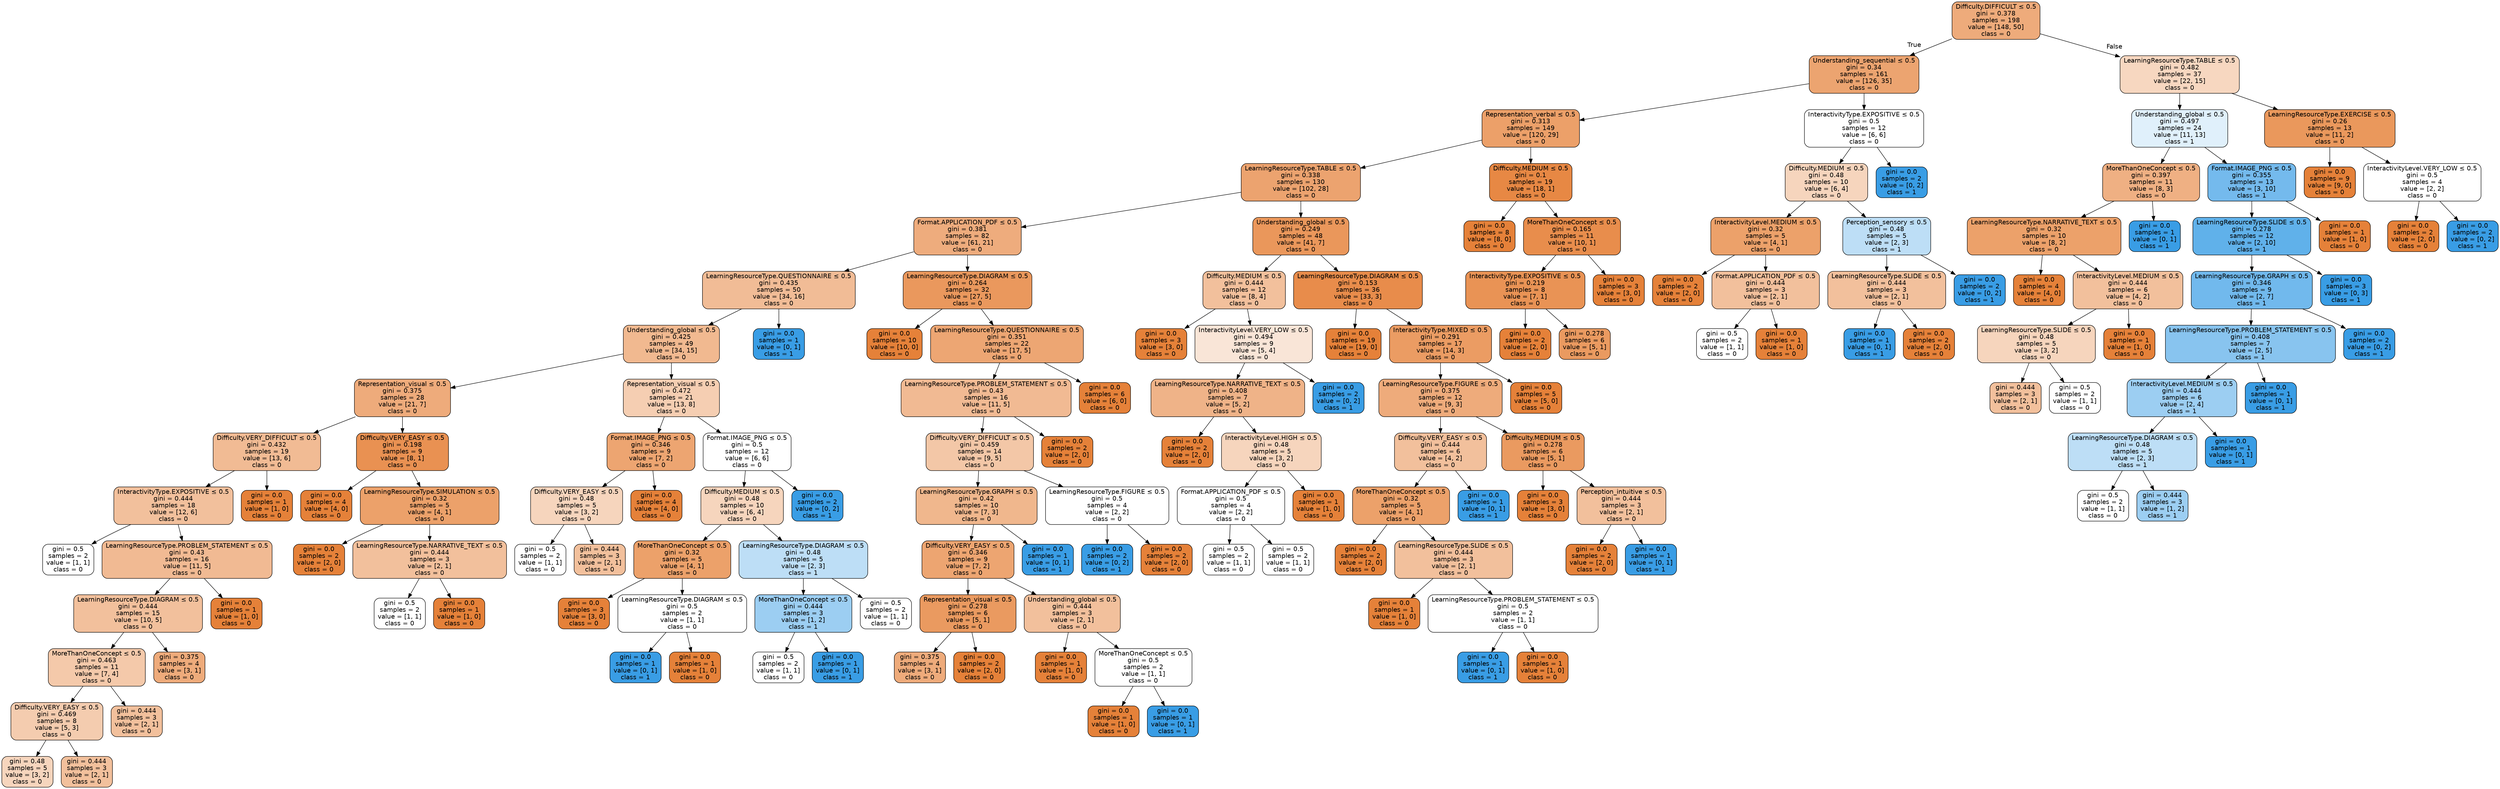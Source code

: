 digraph Tree {
node [shape=box, style="filled, rounded", color="black", fontname=helvetica] ;
edge [fontname=helvetica] ;
0 [label=<Difficulty.DIFFICULT &le; 0.5<br/>gini = 0.378<br/>samples = 198<br/>value = [148, 50]<br/>class = 0>, fillcolor="#e58139a9"] ;
1 [label=<Understanding_sequential &le; 0.5<br/>gini = 0.34<br/>samples = 161<br/>value = [126, 35]<br/>class = 0>, fillcolor="#e58139b8"] ;
0 -> 1 [labeldistance=2.5, labelangle=45, headlabel="True"] ;
2 [label=<Representation_verbal &le; 0.5<br/>gini = 0.313<br/>samples = 149<br/>value = [120, 29]<br/>class = 0>, fillcolor="#e58139c1"] ;
1 -> 2 ;
3 [label=<LearningResourceType.TABLE &le; 0.5<br/>gini = 0.338<br/>samples = 130<br/>value = [102, 28]<br/>class = 0>, fillcolor="#e58139b9"] ;
2 -> 3 ;
4 [label=<Format.APPLICATION_PDF &le; 0.5<br/>gini = 0.381<br/>samples = 82<br/>value = [61, 21]<br/>class = 0>, fillcolor="#e58139a7"] ;
3 -> 4 ;
5 [label=<LearningResourceType.QUESTIONNAIRE &le; 0.5<br/>gini = 0.435<br/>samples = 50<br/>value = [34, 16]<br/>class = 0>, fillcolor="#e5813987"] ;
4 -> 5 ;
6 [label=<Understanding_global &le; 0.5<br/>gini = 0.425<br/>samples = 49<br/>value = [34, 15]<br/>class = 0>, fillcolor="#e581398e"] ;
5 -> 6 ;
7 [label=<Representation_visual &le; 0.5<br/>gini = 0.375<br/>samples = 28<br/>value = [21, 7]<br/>class = 0>, fillcolor="#e58139aa"] ;
6 -> 7 ;
8 [label=<Difficulty.VERY_DIFFICULT &le; 0.5<br/>gini = 0.432<br/>samples = 19<br/>value = [13, 6]<br/>class = 0>, fillcolor="#e5813989"] ;
7 -> 8 ;
9 [label=<InteractivityType.EXPOSITIVE &le; 0.5<br/>gini = 0.444<br/>samples = 18<br/>value = [12, 6]<br/>class = 0>, fillcolor="#e581397f"] ;
8 -> 9 ;
10 [label=<gini = 0.5<br/>samples = 2<br/>value = [1, 1]<br/>class = 0>, fillcolor="#e5813900"] ;
9 -> 10 ;
11 [label=<LearningResourceType.PROBLEM_STATEMENT &le; 0.5<br/>gini = 0.43<br/>samples = 16<br/>value = [11, 5]<br/>class = 0>, fillcolor="#e581398b"] ;
9 -> 11 ;
12 [label=<LearningResourceType.DIAGRAM &le; 0.5<br/>gini = 0.444<br/>samples = 15<br/>value = [10, 5]<br/>class = 0>, fillcolor="#e581397f"] ;
11 -> 12 ;
13 [label=<MoreThanOneConcept &le; 0.5<br/>gini = 0.463<br/>samples = 11<br/>value = [7, 4]<br/>class = 0>, fillcolor="#e581396d"] ;
12 -> 13 ;
14 [label=<Difficulty.VERY_EASY &le; 0.5<br/>gini = 0.469<br/>samples = 8<br/>value = [5, 3]<br/>class = 0>, fillcolor="#e5813966"] ;
13 -> 14 ;
15 [label=<gini = 0.48<br/>samples = 5<br/>value = [3, 2]<br/>class = 0>, fillcolor="#e5813955"] ;
14 -> 15 ;
16 [label=<gini = 0.444<br/>samples = 3<br/>value = [2, 1]<br/>class = 0>, fillcolor="#e581397f"] ;
14 -> 16 ;
17 [label=<gini = 0.444<br/>samples = 3<br/>value = [2, 1]<br/>class = 0>, fillcolor="#e581397f"] ;
13 -> 17 ;
18 [label=<gini = 0.375<br/>samples = 4<br/>value = [3, 1]<br/>class = 0>, fillcolor="#e58139aa"] ;
12 -> 18 ;
19 [label=<gini = 0.0<br/>samples = 1<br/>value = [1, 0]<br/>class = 0>, fillcolor="#e58139ff"] ;
11 -> 19 ;
20 [label=<gini = 0.0<br/>samples = 1<br/>value = [1, 0]<br/>class = 0>, fillcolor="#e58139ff"] ;
8 -> 20 ;
21 [label=<Difficulty.VERY_EASY &le; 0.5<br/>gini = 0.198<br/>samples = 9<br/>value = [8, 1]<br/>class = 0>, fillcolor="#e58139df"] ;
7 -> 21 ;
22 [label=<gini = 0.0<br/>samples = 4<br/>value = [4, 0]<br/>class = 0>, fillcolor="#e58139ff"] ;
21 -> 22 ;
23 [label=<LearningResourceType.SIMULATION &le; 0.5<br/>gini = 0.32<br/>samples = 5<br/>value = [4, 1]<br/>class = 0>, fillcolor="#e58139bf"] ;
21 -> 23 ;
24 [label=<gini = 0.0<br/>samples = 2<br/>value = [2, 0]<br/>class = 0>, fillcolor="#e58139ff"] ;
23 -> 24 ;
25 [label=<LearningResourceType.NARRATIVE_TEXT &le; 0.5<br/>gini = 0.444<br/>samples = 3<br/>value = [2, 1]<br/>class = 0>, fillcolor="#e581397f"] ;
23 -> 25 ;
26 [label=<gini = 0.5<br/>samples = 2<br/>value = [1, 1]<br/>class = 0>, fillcolor="#e5813900"] ;
25 -> 26 ;
27 [label=<gini = 0.0<br/>samples = 1<br/>value = [1, 0]<br/>class = 0>, fillcolor="#e58139ff"] ;
25 -> 27 ;
28 [label=<Representation_visual &le; 0.5<br/>gini = 0.472<br/>samples = 21<br/>value = [13, 8]<br/>class = 0>, fillcolor="#e5813962"] ;
6 -> 28 ;
29 [label=<Format.IMAGE_PNG &le; 0.5<br/>gini = 0.346<br/>samples = 9<br/>value = [7, 2]<br/>class = 0>, fillcolor="#e58139b6"] ;
28 -> 29 ;
30 [label=<Difficulty.VERY_EASY &le; 0.5<br/>gini = 0.48<br/>samples = 5<br/>value = [3, 2]<br/>class = 0>, fillcolor="#e5813955"] ;
29 -> 30 ;
31 [label=<gini = 0.5<br/>samples = 2<br/>value = [1, 1]<br/>class = 0>, fillcolor="#e5813900"] ;
30 -> 31 ;
32 [label=<gini = 0.444<br/>samples = 3<br/>value = [2, 1]<br/>class = 0>, fillcolor="#e581397f"] ;
30 -> 32 ;
33 [label=<gini = 0.0<br/>samples = 4<br/>value = [4, 0]<br/>class = 0>, fillcolor="#e58139ff"] ;
29 -> 33 ;
34 [label=<Format.IMAGE_PNG &le; 0.5<br/>gini = 0.5<br/>samples = 12<br/>value = [6, 6]<br/>class = 0>, fillcolor="#e5813900"] ;
28 -> 34 ;
35 [label=<Difficulty.MEDIUM &le; 0.5<br/>gini = 0.48<br/>samples = 10<br/>value = [6, 4]<br/>class = 0>, fillcolor="#e5813955"] ;
34 -> 35 ;
36 [label=<MoreThanOneConcept &le; 0.5<br/>gini = 0.32<br/>samples = 5<br/>value = [4, 1]<br/>class = 0>, fillcolor="#e58139bf"] ;
35 -> 36 ;
37 [label=<gini = 0.0<br/>samples = 3<br/>value = [3, 0]<br/>class = 0>, fillcolor="#e58139ff"] ;
36 -> 37 ;
38 [label=<LearningResourceType.DIAGRAM &le; 0.5<br/>gini = 0.5<br/>samples = 2<br/>value = [1, 1]<br/>class = 0>, fillcolor="#e5813900"] ;
36 -> 38 ;
39 [label=<gini = 0.0<br/>samples = 1<br/>value = [0, 1]<br/>class = 1>, fillcolor="#399de5ff"] ;
38 -> 39 ;
40 [label=<gini = 0.0<br/>samples = 1<br/>value = [1, 0]<br/>class = 0>, fillcolor="#e58139ff"] ;
38 -> 40 ;
41 [label=<LearningResourceType.DIAGRAM &le; 0.5<br/>gini = 0.48<br/>samples = 5<br/>value = [2, 3]<br/>class = 1>, fillcolor="#399de555"] ;
35 -> 41 ;
42 [label=<MoreThanOneConcept &le; 0.5<br/>gini = 0.444<br/>samples = 3<br/>value = [1, 2]<br/>class = 1>, fillcolor="#399de57f"] ;
41 -> 42 ;
43 [label=<gini = 0.5<br/>samples = 2<br/>value = [1, 1]<br/>class = 0>, fillcolor="#e5813900"] ;
42 -> 43 ;
44 [label=<gini = 0.0<br/>samples = 1<br/>value = [0, 1]<br/>class = 1>, fillcolor="#399de5ff"] ;
42 -> 44 ;
45 [label=<gini = 0.5<br/>samples = 2<br/>value = [1, 1]<br/>class = 0>, fillcolor="#e5813900"] ;
41 -> 45 ;
46 [label=<gini = 0.0<br/>samples = 2<br/>value = [0, 2]<br/>class = 1>, fillcolor="#399de5ff"] ;
34 -> 46 ;
47 [label=<gini = 0.0<br/>samples = 1<br/>value = [0, 1]<br/>class = 1>, fillcolor="#399de5ff"] ;
5 -> 47 ;
48 [label=<LearningResourceType.DIAGRAM &le; 0.5<br/>gini = 0.264<br/>samples = 32<br/>value = [27, 5]<br/>class = 0>, fillcolor="#e58139d0"] ;
4 -> 48 ;
49 [label=<gini = 0.0<br/>samples = 10<br/>value = [10, 0]<br/>class = 0>, fillcolor="#e58139ff"] ;
48 -> 49 ;
50 [label=<LearningResourceType.QUESTIONNAIRE &le; 0.5<br/>gini = 0.351<br/>samples = 22<br/>value = [17, 5]<br/>class = 0>, fillcolor="#e58139b4"] ;
48 -> 50 ;
51 [label=<LearningResourceType.PROBLEM_STATEMENT &le; 0.5<br/>gini = 0.43<br/>samples = 16<br/>value = [11, 5]<br/>class = 0>, fillcolor="#e581398b"] ;
50 -> 51 ;
52 [label=<Difficulty.VERY_DIFFICULT &le; 0.5<br/>gini = 0.459<br/>samples = 14<br/>value = [9, 5]<br/>class = 0>, fillcolor="#e5813971"] ;
51 -> 52 ;
53 [label=<LearningResourceType.GRAPH &le; 0.5<br/>gini = 0.42<br/>samples = 10<br/>value = [7, 3]<br/>class = 0>, fillcolor="#e5813992"] ;
52 -> 53 ;
54 [label=<Difficulty.VERY_EASY &le; 0.5<br/>gini = 0.346<br/>samples = 9<br/>value = [7, 2]<br/>class = 0>, fillcolor="#e58139b6"] ;
53 -> 54 ;
55 [label=<Representation_visual &le; 0.5<br/>gini = 0.278<br/>samples = 6<br/>value = [5, 1]<br/>class = 0>, fillcolor="#e58139cc"] ;
54 -> 55 ;
56 [label=<gini = 0.375<br/>samples = 4<br/>value = [3, 1]<br/>class = 0>, fillcolor="#e58139aa"] ;
55 -> 56 ;
57 [label=<gini = 0.0<br/>samples = 2<br/>value = [2, 0]<br/>class = 0>, fillcolor="#e58139ff"] ;
55 -> 57 ;
58 [label=<Understanding_global &le; 0.5<br/>gini = 0.444<br/>samples = 3<br/>value = [2, 1]<br/>class = 0>, fillcolor="#e581397f"] ;
54 -> 58 ;
59 [label=<gini = 0.0<br/>samples = 1<br/>value = [1, 0]<br/>class = 0>, fillcolor="#e58139ff"] ;
58 -> 59 ;
60 [label=<MoreThanOneConcept &le; 0.5<br/>gini = 0.5<br/>samples = 2<br/>value = [1, 1]<br/>class = 0>, fillcolor="#e5813900"] ;
58 -> 60 ;
61 [label=<gini = 0.0<br/>samples = 1<br/>value = [1, 0]<br/>class = 0>, fillcolor="#e58139ff"] ;
60 -> 61 ;
62 [label=<gini = 0.0<br/>samples = 1<br/>value = [0, 1]<br/>class = 1>, fillcolor="#399de5ff"] ;
60 -> 62 ;
63 [label=<gini = 0.0<br/>samples = 1<br/>value = [0, 1]<br/>class = 1>, fillcolor="#399de5ff"] ;
53 -> 63 ;
64 [label=<LearningResourceType.FIGURE &le; 0.5<br/>gini = 0.5<br/>samples = 4<br/>value = [2, 2]<br/>class = 0>, fillcolor="#e5813900"] ;
52 -> 64 ;
65 [label=<gini = 0.0<br/>samples = 2<br/>value = [0, 2]<br/>class = 1>, fillcolor="#399de5ff"] ;
64 -> 65 ;
66 [label=<gini = 0.0<br/>samples = 2<br/>value = [2, 0]<br/>class = 0>, fillcolor="#e58139ff"] ;
64 -> 66 ;
67 [label=<gini = 0.0<br/>samples = 2<br/>value = [2, 0]<br/>class = 0>, fillcolor="#e58139ff"] ;
51 -> 67 ;
68 [label=<gini = 0.0<br/>samples = 6<br/>value = [6, 0]<br/>class = 0>, fillcolor="#e58139ff"] ;
50 -> 68 ;
69 [label=<Understanding_global &le; 0.5<br/>gini = 0.249<br/>samples = 48<br/>value = [41, 7]<br/>class = 0>, fillcolor="#e58139d3"] ;
3 -> 69 ;
70 [label=<Difficulty.MEDIUM &le; 0.5<br/>gini = 0.444<br/>samples = 12<br/>value = [8, 4]<br/>class = 0>, fillcolor="#e581397f"] ;
69 -> 70 ;
71 [label=<gini = 0.0<br/>samples = 3<br/>value = [3, 0]<br/>class = 0>, fillcolor="#e58139ff"] ;
70 -> 71 ;
72 [label=<InteractivityLevel.VERY_LOW &le; 0.5<br/>gini = 0.494<br/>samples = 9<br/>value = [5, 4]<br/>class = 0>, fillcolor="#e5813933"] ;
70 -> 72 ;
73 [label=<LearningResourceType.NARRATIVE_TEXT &le; 0.5<br/>gini = 0.408<br/>samples = 7<br/>value = [5, 2]<br/>class = 0>, fillcolor="#e5813999"] ;
72 -> 73 ;
74 [label=<gini = 0.0<br/>samples = 2<br/>value = [2, 0]<br/>class = 0>, fillcolor="#e58139ff"] ;
73 -> 74 ;
75 [label=<InteractivityLevel.HIGH &le; 0.5<br/>gini = 0.48<br/>samples = 5<br/>value = [3, 2]<br/>class = 0>, fillcolor="#e5813955"] ;
73 -> 75 ;
76 [label=<Format.APPLICATION_PDF &le; 0.5<br/>gini = 0.5<br/>samples = 4<br/>value = [2, 2]<br/>class = 0>, fillcolor="#e5813900"] ;
75 -> 76 ;
77 [label=<gini = 0.5<br/>samples = 2<br/>value = [1, 1]<br/>class = 0>, fillcolor="#e5813900"] ;
76 -> 77 ;
78 [label=<gini = 0.5<br/>samples = 2<br/>value = [1, 1]<br/>class = 0>, fillcolor="#e5813900"] ;
76 -> 78 ;
79 [label=<gini = 0.0<br/>samples = 1<br/>value = [1, 0]<br/>class = 0>, fillcolor="#e58139ff"] ;
75 -> 79 ;
80 [label=<gini = 0.0<br/>samples = 2<br/>value = [0, 2]<br/>class = 1>, fillcolor="#399de5ff"] ;
72 -> 80 ;
81 [label=<LearningResourceType.DIAGRAM &le; 0.5<br/>gini = 0.153<br/>samples = 36<br/>value = [33, 3]<br/>class = 0>, fillcolor="#e58139e8"] ;
69 -> 81 ;
82 [label=<gini = 0.0<br/>samples = 19<br/>value = [19, 0]<br/>class = 0>, fillcolor="#e58139ff"] ;
81 -> 82 ;
83 [label=<InteractivityType.MIXED &le; 0.5<br/>gini = 0.291<br/>samples = 17<br/>value = [14, 3]<br/>class = 0>, fillcolor="#e58139c8"] ;
81 -> 83 ;
84 [label=<LearningResourceType.FIGURE &le; 0.5<br/>gini = 0.375<br/>samples = 12<br/>value = [9, 3]<br/>class = 0>, fillcolor="#e58139aa"] ;
83 -> 84 ;
85 [label=<Difficulty.VERY_EASY &le; 0.5<br/>gini = 0.444<br/>samples = 6<br/>value = [4, 2]<br/>class = 0>, fillcolor="#e581397f"] ;
84 -> 85 ;
86 [label=<MoreThanOneConcept &le; 0.5<br/>gini = 0.32<br/>samples = 5<br/>value = [4, 1]<br/>class = 0>, fillcolor="#e58139bf"] ;
85 -> 86 ;
87 [label=<gini = 0.0<br/>samples = 2<br/>value = [2, 0]<br/>class = 0>, fillcolor="#e58139ff"] ;
86 -> 87 ;
88 [label=<LearningResourceType.SLIDE &le; 0.5<br/>gini = 0.444<br/>samples = 3<br/>value = [2, 1]<br/>class = 0>, fillcolor="#e581397f"] ;
86 -> 88 ;
89 [label=<gini = 0.0<br/>samples = 1<br/>value = [1, 0]<br/>class = 0>, fillcolor="#e58139ff"] ;
88 -> 89 ;
90 [label=<LearningResourceType.PROBLEM_STATEMENT &le; 0.5<br/>gini = 0.5<br/>samples = 2<br/>value = [1, 1]<br/>class = 0>, fillcolor="#e5813900"] ;
88 -> 90 ;
91 [label=<gini = 0.0<br/>samples = 1<br/>value = [0, 1]<br/>class = 1>, fillcolor="#399de5ff"] ;
90 -> 91 ;
92 [label=<gini = 0.0<br/>samples = 1<br/>value = [1, 0]<br/>class = 0>, fillcolor="#e58139ff"] ;
90 -> 92 ;
93 [label=<gini = 0.0<br/>samples = 1<br/>value = [0, 1]<br/>class = 1>, fillcolor="#399de5ff"] ;
85 -> 93 ;
94 [label=<Difficulty.MEDIUM &le; 0.5<br/>gini = 0.278<br/>samples = 6<br/>value = [5, 1]<br/>class = 0>, fillcolor="#e58139cc"] ;
84 -> 94 ;
95 [label=<gini = 0.0<br/>samples = 3<br/>value = [3, 0]<br/>class = 0>, fillcolor="#e58139ff"] ;
94 -> 95 ;
96 [label=<Perception_intuitive &le; 0.5<br/>gini = 0.444<br/>samples = 3<br/>value = [2, 1]<br/>class = 0>, fillcolor="#e581397f"] ;
94 -> 96 ;
97 [label=<gini = 0.0<br/>samples = 2<br/>value = [2, 0]<br/>class = 0>, fillcolor="#e58139ff"] ;
96 -> 97 ;
98 [label=<gini = 0.0<br/>samples = 1<br/>value = [0, 1]<br/>class = 1>, fillcolor="#399de5ff"] ;
96 -> 98 ;
99 [label=<gini = 0.0<br/>samples = 5<br/>value = [5, 0]<br/>class = 0>, fillcolor="#e58139ff"] ;
83 -> 99 ;
100 [label=<Difficulty.MEDIUM &le; 0.5<br/>gini = 0.1<br/>samples = 19<br/>value = [18, 1]<br/>class = 0>, fillcolor="#e58139f1"] ;
2 -> 100 ;
101 [label=<gini = 0.0<br/>samples = 8<br/>value = [8, 0]<br/>class = 0>, fillcolor="#e58139ff"] ;
100 -> 101 ;
102 [label=<MoreThanOneConcept &le; 0.5<br/>gini = 0.165<br/>samples = 11<br/>value = [10, 1]<br/>class = 0>, fillcolor="#e58139e6"] ;
100 -> 102 ;
103 [label=<InteractivityType.EXPOSITIVE &le; 0.5<br/>gini = 0.219<br/>samples = 8<br/>value = [7, 1]<br/>class = 0>, fillcolor="#e58139db"] ;
102 -> 103 ;
104 [label=<gini = 0.0<br/>samples = 2<br/>value = [2, 0]<br/>class = 0>, fillcolor="#e58139ff"] ;
103 -> 104 ;
105 [label=<gini = 0.278<br/>samples = 6<br/>value = [5, 1]<br/>class = 0>, fillcolor="#e58139cc"] ;
103 -> 105 ;
106 [label=<gini = 0.0<br/>samples = 3<br/>value = [3, 0]<br/>class = 0>, fillcolor="#e58139ff"] ;
102 -> 106 ;
107 [label=<InteractivityType.EXPOSITIVE &le; 0.5<br/>gini = 0.5<br/>samples = 12<br/>value = [6, 6]<br/>class = 0>, fillcolor="#e5813900"] ;
1 -> 107 ;
108 [label=<Difficulty.MEDIUM &le; 0.5<br/>gini = 0.48<br/>samples = 10<br/>value = [6, 4]<br/>class = 0>, fillcolor="#e5813955"] ;
107 -> 108 ;
109 [label=<InteractivityLevel.MEDIUM &le; 0.5<br/>gini = 0.32<br/>samples = 5<br/>value = [4, 1]<br/>class = 0>, fillcolor="#e58139bf"] ;
108 -> 109 ;
110 [label=<gini = 0.0<br/>samples = 2<br/>value = [2, 0]<br/>class = 0>, fillcolor="#e58139ff"] ;
109 -> 110 ;
111 [label=<Format.APPLICATION_PDF &le; 0.5<br/>gini = 0.444<br/>samples = 3<br/>value = [2, 1]<br/>class = 0>, fillcolor="#e581397f"] ;
109 -> 111 ;
112 [label=<gini = 0.5<br/>samples = 2<br/>value = [1, 1]<br/>class = 0>, fillcolor="#e5813900"] ;
111 -> 112 ;
113 [label=<gini = 0.0<br/>samples = 1<br/>value = [1, 0]<br/>class = 0>, fillcolor="#e58139ff"] ;
111 -> 113 ;
114 [label=<Perception_sensory &le; 0.5<br/>gini = 0.48<br/>samples = 5<br/>value = [2, 3]<br/>class = 1>, fillcolor="#399de555"] ;
108 -> 114 ;
115 [label=<LearningResourceType.SLIDE &le; 0.5<br/>gini = 0.444<br/>samples = 3<br/>value = [2, 1]<br/>class = 0>, fillcolor="#e581397f"] ;
114 -> 115 ;
116 [label=<gini = 0.0<br/>samples = 1<br/>value = [0, 1]<br/>class = 1>, fillcolor="#399de5ff"] ;
115 -> 116 ;
117 [label=<gini = 0.0<br/>samples = 2<br/>value = [2, 0]<br/>class = 0>, fillcolor="#e58139ff"] ;
115 -> 117 ;
118 [label=<gini = 0.0<br/>samples = 2<br/>value = [0, 2]<br/>class = 1>, fillcolor="#399de5ff"] ;
114 -> 118 ;
119 [label=<gini = 0.0<br/>samples = 2<br/>value = [0, 2]<br/>class = 1>, fillcolor="#399de5ff"] ;
107 -> 119 ;
120 [label=<LearningResourceType.TABLE &le; 0.5<br/>gini = 0.482<br/>samples = 37<br/>value = [22, 15]<br/>class = 0>, fillcolor="#e5813951"] ;
0 -> 120 [labeldistance=2.5, labelangle=-45, headlabel="False"] ;
121 [label=<Understanding_global &le; 0.5<br/>gini = 0.497<br/>samples = 24<br/>value = [11, 13]<br/>class = 1>, fillcolor="#399de527"] ;
120 -> 121 ;
122 [label=<MoreThanOneConcept &le; 0.5<br/>gini = 0.397<br/>samples = 11<br/>value = [8, 3]<br/>class = 0>, fillcolor="#e581399f"] ;
121 -> 122 ;
123 [label=<LearningResourceType.NARRATIVE_TEXT &le; 0.5<br/>gini = 0.32<br/>samples = 10<br/>value = [8, 2]<br/>class = 0>, fillcolor="#e58139bf"] ;
122 -> 123 ;
124 [label=<gini = 0.0<br/>samples = 4<br/>value = [4, 0]<br/>class = 0>, fillcolor="#e58139ff"] ;
123 -> 124 ;
125 [label=<InteractivityLevel.MEDIUM &le; 0.5<br/>gini = 0.444<br/>samples = 6<br/>value = [4, 2]<br/>class = 0>, fillcolor="#e581397f"] ;
123 -> 125 ;
126 [label=<LearningResourceType.SLIDE &le; 0.5<br/>gini = 0.48<br/>samples = 5<br/>value = [3, 2]<br/>class = 0>, fillcolor="#e5813955"] ;
125 -> 126 ;
127 [label=<gini = 0.444<br/>samples = 3<br/>value = [2, 1]<br/>class = 0>, fillcolor="#e581397f"] ;
126 -> 127 ;
128 [label=<gini = 0.5<br/>samples = 2<br/>value = [1, 1]<br/>class = 0>, fillcolor="#e5813900"] ;
126 -> 128 ;
129 [label=<gini = 0.0<br/>samples = 1<br/>value = [1, 0]<br/>class = 0>, fillcolor="#e58139ff"] ;
125 -> 129 ;
130 [label=<gini = 0.0<br/>samples = 1<br/>value = [0, 1]<br/>class = 1>, fillcolor="#399de5ff"] ;
122 -> 130 ;
131 [label=<Format.IMAGE_PNG &le; 0.5<br/>gini = 0.355<br/>samples = 13<br/>value = [3, 10]<br/>class = 1>, fillcolor="#399de5b3"] ;
121 -> 131 ;
132 [label=<LearningResourceType.SLIDE &le; 0.5<br/>gini = 0.278<br/>samples = 12<br/>value = [2, 10]<br/>class = 1>, fillcolor="#399de5cc"] ;
131 -> 132 ;
133 [label=<LearningResourceType.GRAPH &le; 0.5<br/>gini = 0.346<br/>samples = 9<br/>value = [2, 7]<br/>class = 1>, fillcolor="#399de5b6"] ;
132 -> 133 ;
134 [label=<LearningResourceType.PROBLEM_STATEMENT &le; 0.5<br/>gini = 0.408<br/>samples = 7<br/>value = [2, 5]<br/>class = 1>, fillcolor="#399de599"] ;
133 -> 134 ;
135 [label=<InteractivityLevel.MEDIUM &le; 0.5<br/>gini = 0.444<br/>samples = 6<br/>value = [2, 4]<br/>class = 1>, fillcolor="#399de57f"] ;
134 -> 135 ;
136 [label=<LearningResourceType.DIAGRAM &le; 0.5<br/>gini = 0.48<br/>samples = 5<br/>value = [2, 3]<br/>class = 1>, fillcolor="#399de555"] ;
135 -> 136 ;
137 [label=<gini = 0.5<br/>samples = 2<br/>value = [1, 1]<br/>class = 0>, fillcolor="#e5813900"] ;
136 -> 137 ;
138 [label=<gini = 0.444<br/>samples = 3<br/>value = [1, 2]<br/>class = 1>, fillcolor="#399de57f"] ;
136 -> 138 ;
139 [label=<gini = 0.0<br/>samples = 1<br/>value = [0, 1]<br/>class = 1>, fillcolor="#399de5ff"] ;
135 -> 139 ;
140 [label=<gini = 0.0<br/>samples = 1<br/>value = [0, 1]<br/>class = 1>, fillcolor="#399de5ff"] ;
134 -> 140 ;
141 [label=<gini = 0.0<br/>samples = 2<br/>value = [0, 2]<br/>class = 1>, fillcolor="#399de5ff"] ;
133 -> 141 ;
142 [label=<gini = 0.0<br/>samples = 3<br/>value = [0, 3]<br/>class = 1>, fillcolor="#399de5ff"] ;
132 -> 142 ;
143 [label=<gini = 0.0<br/>samples = 1<br/>value = [1, 0]<br/>class = 0>, fillcolor="#e58139ff"] ;
131 -> 143 ;
144 [label=<LearningResourceType.EXERCISE &le; 0.5<br/>gini = 0.26<br/>samples = 13<br/>value = [11, 2]<br/>class = 0>, fillcolor="#e58139d1"] ;
120 -> 144 ;
145 [label=<gini = 0.0<br/>samples = 9<br/>value = [9, 0]<br/>class = 0>, fillcolor="#e58139ff"] ;
144 -> 145 ;
146 [label=<InteractivityLevel.VERY_LOW &le; 0.5<br/>gini = 0.5<br/>samples = 4<br/>value = [2, 2]<br/>class = 0>, fillcolor="#e5813900"] ;
144 -> 146 ;
147 [label=<gini = 0.0<br/>samples = 2<br/>value = [2, 0]<br/>class = 0>, fillcolor="#e58139ff"] ;
146 -> 147 ;
148 [label=<gini = 0.0<br/>samples = 2<br/>value = [0, 2]<br/>class = 1>, fillcolor="#399de5ff"] ;
146 -> 148 ;
}